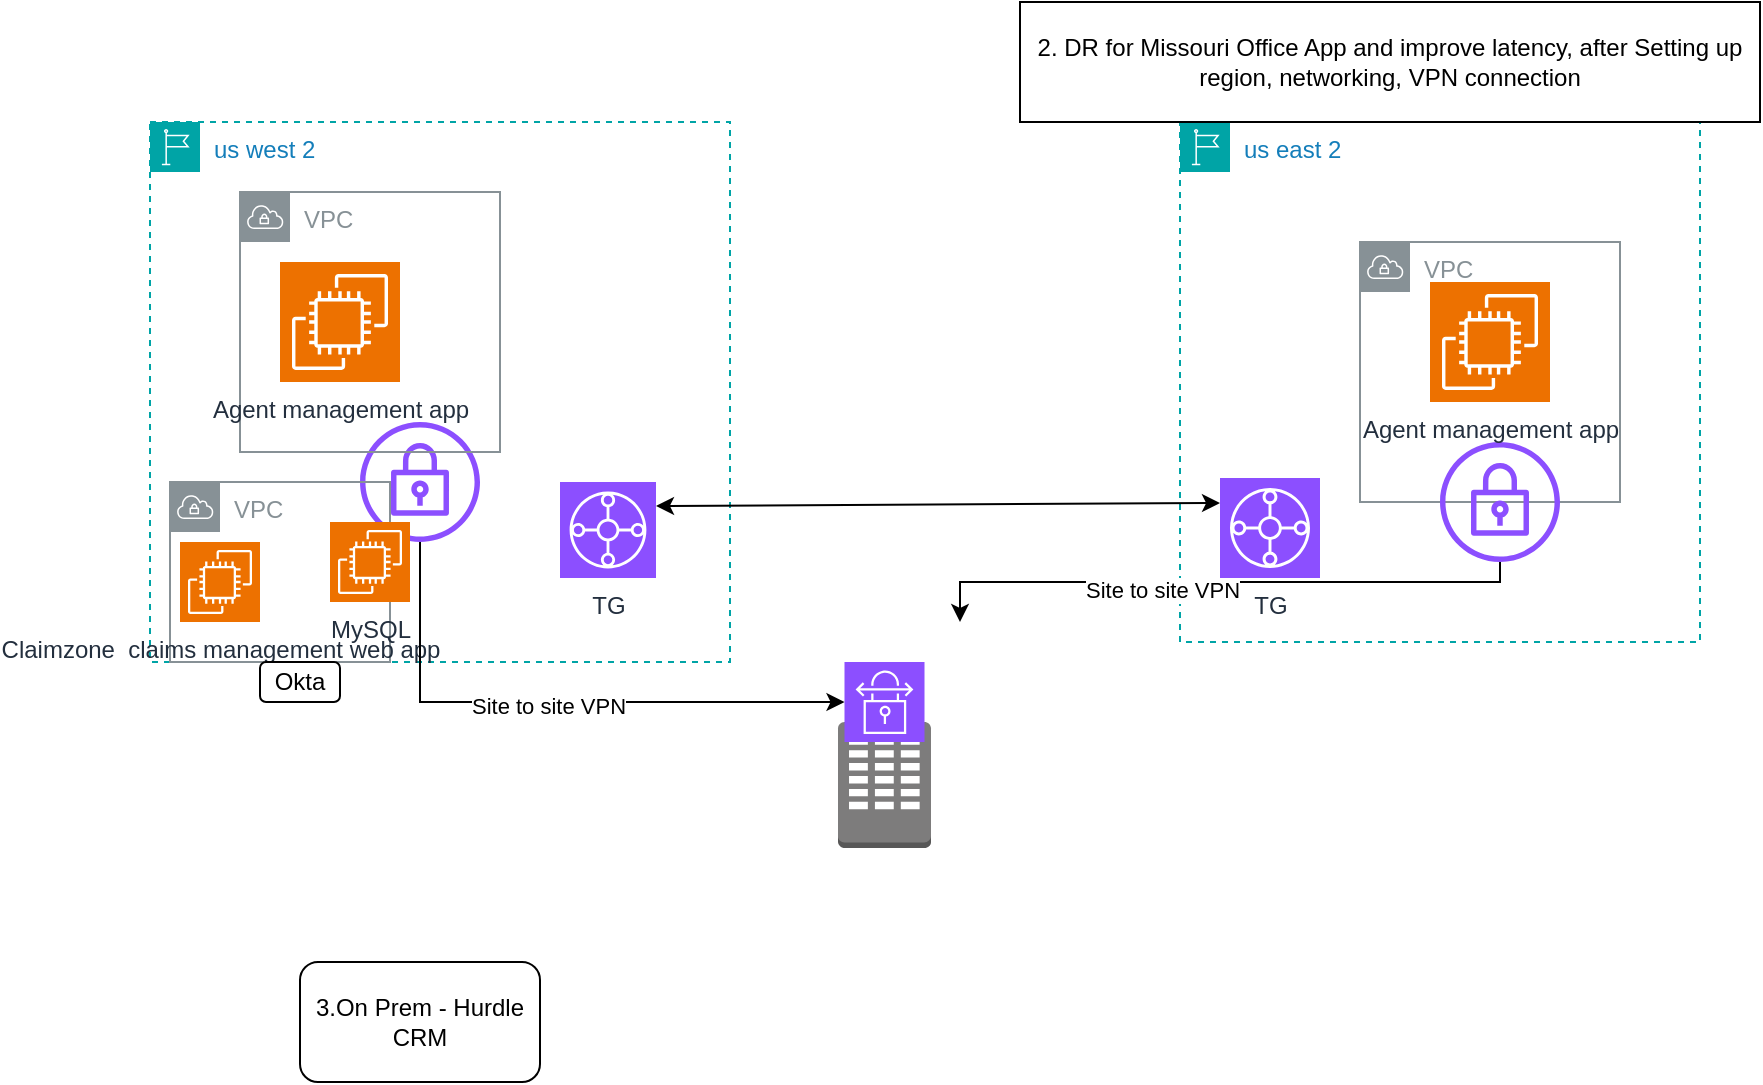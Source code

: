 <mxfile version="23.1.2" type="github">
  <diagram name="Page-1" id="-N2AwDm5ZJXN0mFRG4Hs">
    <mxGraphModel dx="1804" dy="566" grid="1" gridSize="10" guides="1" tooltips="1" connect="1" arrows="1" fold="1" page="1" pageScale="1" pageWidth="850" pageHeight="1100" math="0" shadow="0">
      <root>
        <mxCell id="0" />
        <mxCell id="1" parent="0" />
        <mxCell id="VsZJ9AIz0wpB7W8zLL8p-2" value="3.On Prem - Hurdle CRM" style="rounded=1;whiteSpace=wrap;html=1;" vertex="1" parent="1">
          <mxGeometry x="110" y="480" width="120" height="60" as="geometry" />
        </mxCell>
        <mxCell id="VsZJ9AIz0wpB7W8zLL8p-4" value="us west 2" style="points=[[0,0],[0.25,0],[0.5,0],[0.75,0],[1,0],[1,0.25],[1,0.5],[1,0.75],[1,1],[0.75,1],[0.5,1],[0.25,1],[0,1],[0,0.75],[0,0.5],[0,0.25]];outlineConnect=0;gradientColor=none;html=1;whiteSpace=wrap;fontSize=12;fontStyle=0;container=1;pointerEvents=0;collapsible=0;recursiveResize=0;shape=mxgraph.aws4.group;grIcon=mxgraph.aws4.group_region;strokeColor=#00A4A6;fillColor=none;verticalAlign=top;align=left;spacingLeft=30;fontColor=#147EBA;dashed=1;" vertex="1" parent="1">
          <mxGeometry x="35" y="60" width="290" height="270" as="geometry" />
        </mxCell>
        <mxCell id="VsZJ9AIz0wpB7W8zLL8p-8" value="" style="sketch=0;outlineConnect=0;fontColor=#232F3E;gradientColor=none;fillColor=#8C4FFF;strokeColor=none;dashed=0;verticalLabelPosition=bottom;verticalAlign=top;align=center;html=1;fontSize=12;fontStyle=0;aspect=fixed;pointerEvents=1;shape=mxgraph.aws4.vpn_gateway;" vertex="1" parent="VsZJ9AIz0wpB7W8zLL8p-4">
          <mxGeometry x="105" y="150" width="60" height="60" as="geometry" />
        </mxCell>
        <mxCell id="VsZJ9AIz0wpB7W8zLL8p-9" value="VPC" style="sketch=0;outlineConnect=0;gradientColor=none;html=1;whiteSpace=wrap;fontSize=12;fontStyle=0;shape=mxgraph.aws4.group;grIcon=mxgraph.aws4.group_vpc;strokeColor=#879196;fillColor=none;verticalAlign=top;align=left;spacingLeft=30;fontColor=#879196;dashed=0;" vertex="1" parent="VsZJ9AIz0wpB7W8zLL8p-4">
          <mxGeometry x="45" y="35" width="130" height="130" as="geometry" />
        </mxCell>
        <mxCell id="VsZJ9AIz0wpB7W8zLL8p-11" value="TG" style="sketch=0;points=[[0,0,0],[0.25,0,0],[0.5,0,0],[0.75,0,0],[1,0,0],[0,1,0],[0.25,1,0],[0.5,1,0],[0.75,1,0],[1,1,0],[0,0.25,0],[0,0.5,0],[0,0.75,0],[1,0.25,0],[1,0.5,0],[1,0.75,0]];outlineConnect=0;fontColor=#232F3E;fillColor=#8C4FFF;strokeColor=#ffffff;dashed=0;verticalLabelPosition=bottom;verticalAlign=top;align=center;html=1;fontSize=12;fontStyle=0;aspect=fixed;shape=mxgraph.aws4.resourceIcon;resIcon=mxgraph.aws4.transit_gateway;" vertex="1" parent="VsZJ9AIz0wpB7W8zLL8p-4">
          <mxGeometry x="205" y="180" width="48" height="48" as="geometry" />
        </mxCell>
        <mxCell id="VsZJ9AIz0wpB7W8zLL8p-22" value="Agent management app" style="sketch=0;points=[[0,0,0],[0.25,0,0],[0.5,0,0],[0.75,0,0],[1,0,0],[0,1,0],[0.25,1,0],[0.5,1,0],[0.75,1,0],[1,1,0],[0,0.25,0],[0,0.5,0],[0,0.75,0],[1,0.25,0],[1,0.5,0],[1,0.75,0]];outlineConnect=0;fontColor=#232F3E;fillColor=#ED7100;strokeColor=#ffffff;dashed=0;verticalLabelPosition=bottom;verticalAlign=top;align=center;html=1;fontSize=12;fontStyle=0;aspect=fixed;shape=mxgraph.aws4.resourceIcon;resIcon=mxgraph.aws4.ec2;" vertex="1" parent="VsZJ9AIz0wpB7W8zLL8p-4">
          <mxGeometry x="65" y="70" width="60" height="60" as="geometry" />
        </mxCell>
        <mxCell id="VsZJ9AIz0wpB7W8zLL8p-25" value="VPC" style="sketch=0;outlineConnect=0;gradientColor=none;html=1;whiteSpace=wrap;fontSize=12;fontStyle=0;shape=mxgraph.aws4.group;grIcon=mxgraph.aws4.group_vpc;strokeColor=#879196;fillColor=none;verticalAlign=top;align=left;spacingLeft=30;fontColor=#879196;dashed=0;" vertex="1" parent="VsZJ9AIz0wpB7W8zLL8p-4">
          <mxGeometry x="10" y="180" width="110" height="90" as="geometry" />
        </mxCell>
        <mxCell id="VsZJ9AIz0wpB7W8zLL8p-26" value="Claimzone&amp;nbsp; claims management web app" style="sketch=0;points=[[0,0,0],[0.25,0,0],[0.5,0,0],[0.75,0,0],[1,0,0],[0,1,0],[0.25,1,0],[0.5,1,0],[0.75,1,0],[1,1,0],[0,0.25,0],[0,0.5,0],[0,0.75,0],[1,0.25,0],[1,0.5,0],[1,0.75,0]];outlineConnect=0;fontColor=#232F3E;fillColor=#ED7100;strokeColor=#ffffff;dashed=0;verticalLabelPosition=bottom;verticalAlign=top;align=center;html=1;fontSize=12;fontStyle=0;aspect=fixed;shape=mxgraph.aws4.resourceIcon;resIcon=mxgraph.aws4.ec2;" vertex="1" parent="VsZJ9AIz0wpB7W8zLL8p-4">
          <mxGeometry x="15" y="210" width="40" height="40" as="geometry" />
        </mxCell>
        <mxCell id="VsZJ9AIz0wpB7W8zLL8p-27" value="MySQL" style="sketch=0;points=[[0,0,0],[0.25,0,0],[0.5,0,0],[0.75,0,0],[1,0,0],[0,1,0],[0.25,1,0],[0.5,1,0],[0.75,1,0],[1,1,0],[0,0.25,0],[0,0.5,0],[0,0.75,0],[1,0.25,0],[1,0.5,0],[1,0.75,0]];outlineConnect=0;fontColor=#232F3E;fillColor=#ED7100;strokeColor=#ffffff;dashed=0;verticalLabelPosition=bottom;verticalAlign=top;align=center;html=1;fontSize=12;fontStyle=0;aspect=fixed;shape=mxgraph.aws4.resourceIcon;resIcon=mxgraph.aws4.ec2;" vertex="1" parent="VsZJ9AIz0wpB7W8zLL8p-4">
          <mxGeometry x="90" y="200" width="40" height="40" as="geometry" />
        </mxCell>
        <mxCell id="VsZJ9AIz0wpB7W8zLL8p-5" value="" style="outlineConnect=0;dashed=0;verticalLabelPosition=bottom;verticalAlign=top;align=center;html=1;shape=mxgraph.aws3.corporate_data_center;fillColor=#7D7C7C;gradientColor=none;" vertex="1" parent="1">
          <mxGeometry x="379" y="360" width="46.5" height="63" as="geometry" />
        </mxCell>
        <mxCell id="VsZJ9AIz0wpB7W8zLL8p-6" value="us east 2" style="points=[[0,0],[0.25,0],[0.5,0],[0.75,0],[1,0],[1,0.25],[1,0.5],[1,0.75],[1,1],[0.75,1],[0.5,1],[0.25,1],[0,1],[0,0.75],[0,0.5],[0,0.25]];outlineConnect=0;gradientColor=none;html=1;whiteSpace=wrap;fontSize=12;fontStyle=0;container=1;pointerEvents=0;collapsible=0;recursiveResize=0;shape=mxgraph.aws4.group;grIcon=mxgraph.aws4.group_region;strokeColor=#00A4A6;fillColor=none;verticalAlign=top;align=left;spacingLeft=30;fontColor=#147EBA;dashed=1;" vertex="1" parent="1">
          <mxGeometry x="550" y="60" width="260" height="260" as="geometry" />
        </mxCell>
        <mxCell id="VsZJ9AIz0wpB7W8zLL8p-16" value="VPC" style="sketch=0;outlineConnect=0;gradientColor=none;html=1;whiteSpace=wrap;fontSize=12;fontStyle=0;shape=mxgraph.aws4.group;grIcon=mxgraph.aws4.group_vpc;strokeColor=#879196;fillColor=none;verticalAlign=top;align=left;spacingLeft=30;fontColor=#879196;dashed=0;" vertex="1" parent="VsZJ9AIz0wpB7W8zLL8p-6">
          <mxGeometry x="90" y="60" width="130" height="130" as="geometry" />
        </mxCell>
        <mxCell id="VsZJ9AIz0wpB7W8zLL8p-18" style="edgeStyle=orthogonalEdgeStyle;rounded=0;orthogonalLoop=1;jettySize=auto;html=1;" edge="1" parent="VsZJ9AIz0wpB7W8zLL8p-6" source="VsZJ9AIz0wpB7W8zLL8p-17">
          <mxGeometry relative="1" as="geometry">
            <mxPoint x="-110" y="250" as="targetPoint" />
            <Array as="points">
              <mxPoint x="125" y="230" />
              <mxPoint x="-109" y="230" />
            </Array>
          </mxGeometry>
        </mxCell>
        <mxCell id="VsZJ9AIz0wpB7W8zLL8p-20" value="Site to site VPN" style="edgeLabel;html=1;align=center;verticalAlign=middle;resizable=0;points=[];" vertex="1" connectable="0" parent="VsZJ9AIz0wpB7W8zLL8p-18">
          <mxGeometry x="0.185" y="4" relative="1" as="geometry">
            <mxPoint x="-1" as="offset" />
          </mxGeometry>
        </mxCell>
        <mxCell id="VsZJ9AIz0wpB7W8zLL8p-17" value="" style="sketch=0;outlineConnect=0;fontColor=#232F3E;gradientColor=none;fillColor=#8C4FFF;strokeColor=none;dashed=0;verticalLabelPosition=bottom;verticalAlign=top;align=center;html=1;fontSize=12;fontStyle=0;aspect=fixed;pointerEvents=1;shape=mxgraph.aws4.vpn_gateway;" vertex="1" parent="VsZJ9AIz0wpB7W8zLL8p-6">
          <mxGeometry x="130" y="160" width="60" height="60" as="geometry" />
        </mxCell>
        <mxCell id="VsZJ9AIz0wpB7W8zLL8p-23" value="Agent management app" style="sketch=0;points=[[0,0,0],[0.25,0,0],[0.5,0,0],[0.75,0,0],[1,0,0],[0,1,0],[0.25,1,0],[0.5,1,0],[0.75,1,0],[1,1,0],[0,0.25,0],[0,0.5,0],[0,0.75,0],[1,0.25,0],[1,0.5,0],[1,0.75,0]];outlineConnect=0;fontColor=#232F3E;fillColor=#ED7100;strokeColor=#ffffff;dashed=0;verticalLabelPosition=bottom;verticalAlign=top;align=center;html=1;fontSize=12;fontStyle=0;aspect=fixed;shape=mxgraph.aws4.resourceIcon;resIcon=mxgraph.aws4.ec2;" vertex="1" parent="VsZJ9AIz0wpB7W8zLL8p-6">
          <mxGeometry x="125" y="80" width="60" height="60" as="geometry" />
        </mxCell>
        <mxCell id="VsZJ9AIz0wpB7W8zLL8p-12" value="TG" style="sketch=0;points=[[0,0,0],[0.25,0,0],[0.5,0,0],[0.75,0,0],[1,0,0],[0,1,0],[0.25,1,0],[0.5,1,0],[0.75,1,0],[1,1,0],[0,0.25,0],[0,0.5,0],[0,0.75,0],[1,0.25,0],[1,0.5,0],[1,0.75,0]];outlineConnect=0;fontColor=#232F3E;fillColor=#8C4FFF;strokeColor=#ffffff;dashed=0;verticalLabelPosition=bottom;verticalAlign=top;align=center;html=1;fontSize=12;fontStyle=0;aspect=fixed;shape=mxgraph.aws4.resourceIcon;resIcon=mxgraph.aws4.transit_gateway;" vertex="1" parent="VsZJ9AIz0wpB7W8zLL8p-6">
          <mxGeometry x="20" y="178" width="50" height="50" as="geometry" />
        </mxCell>
        <mxCell id="VsZJ9AIz0wpB7W8zLL8p-10" value="" style="sketch=0;points=[[0,0,0],[0.25,0,0],[0.5,0,0],[0.75,0,0],[1,0,0],[0,1,0],[0.25,1,0],[0.5,1,0],[0.75,1,0],[1,1,0],[0,0.25,0],[0,0.5,0],[0,0.75,0],[1,0.25,0],[1,0.5,0],[1,0.75,0]];outlineConnect=0;fontColor=#232F3E;fillColor=#8C4FFF;strokeColor=#ffffff;dashed=0;verticalLabelPosition=bottom;verticalAlign=top;align=center;html=1;fontSize=12;fontStyle=0;aspect=fixed;shape=mxgraph.aws4.resourceIcon;resIcon=mxgraph.aws4.site_to_site_vpn;" vertex="1" parent="1">
          <mxGeometry x="382.25" y="330" width="40" height="40" as="geometry" />
        </mxCell>
        <mxCell id="VsZJ9AIz0wpB7W8zLL8p-13" value="" style="endArrow=classic;startArrow=classic;html=1;rounded=0;exitX=1;exitY=0.25;exitDx=0;exitDy=0;exitPerimeter=0;entryX=0;entryY=0.25;entryDx=0;entryDy=0;entryPerimeter=0;" edge="1" parent="1" source="VsZJ9AIz0wpB7W8zLL8p-11" target="VsZJ9AIz0wpB7W8zLL8p-12">
          <mxGeometry width="50" height="50" relative="1" as="geometry">
            <mxPoint x="400" y="320" as="sourcePoint" />
            <mxPoint x="450" y="270" as="targetPoint" />
          </mxGeometry>
        </mxCell>
        <mxCell id="VsZJ9AIz0wpB7W8zLL8p-14" style="edgeStyle=orthogonalEdgeStyle;rounded=0;orthogonalLoop=1;jettySize=auto;html=1;entryX=0;entryY=0.5;entryDx=0;entryDy=0;entryPerimeter=0;" edge="1" parent="1" source="VsZJ9AIz0wpB7W8zLL8p-8" target="VsZJ9AIz0wpB7W8zLL8p-10">
          <mxGeometry relative="1" as="geometry">
            <Array as="points">
              <mxPoint x="170" y="350" />
            </Array>
          </mxGeometry>
        </mxCell>
        <mxCell id="VsZJ9AIz0wpB7W8zLL8p-15" value="Site to site VPN" style="edgeLabel;html=1;align=center;verticalAlign=middle;resizable=0;points=[];" vertex="1" connectable="0" parent="VsZJ9AIz0wpB7W8zLL8p-14">
          <mxGeometry x="-0.015" y="-2" relative="1" as="geometry">
            <mxPoint as="offset" />
          </mxGeometry>
        </mxCell>
        <mxCell id="VsZJ9AIz0wpB7W8zLL8p-21" style="edgeStyle=orthogonalEdgeStyle;rounded=0;orthogonalLoop=1;jettySize=auto;html=1;exitX=0.5;exitY=1;exitDx=0;exitDy=0;" edge="1" parent="1" source="VsZJ9AIz0wpB7W8zLL8p-4" target="VsZJ9AIz0wpB7W8zLL8p-4">
          <mxGeometry relative="1" as="geometry" />
        </mxCell>
        <mxCell id="VsZJ9AIz0wpB7W8zLL8p-24" value="2. DR for Missouri Office App and improve latency, after Setting up region, networking, VPN connection" style="whiteSpace=wrap;html=1;" vertex="1" parent="1">
          <mxGeometry x="470" width="370" height="60" as="geometry" />
        </mxCell>
        <mxCell id="VsZJ9AIz0wpB7W8zLL8p-28" value="Okta" style="rounded=1;whiteSpace=wrap;html=1;" vertex="1" parent="1">
          <mxGeometry x="90" y="330" width="40" height="20" as="geometry" />
        </mxCell>
      </root>
    </mxGraphModel>
  </diagram>
</mxfile>
